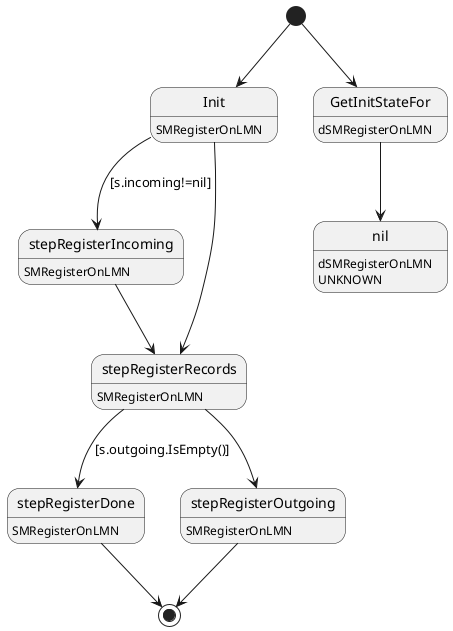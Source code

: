 @startuml
state "Init" as T01_S001
T01_S001 : SMRegisterOnLMN
[*] --> T01_S001
T01_S001 --> T01_S002 : [s.incoming!=nil]
T01_S001 --> T01_S003
state "stepRegisterDone" as T01_S005
T01_S005 : SMRegisterOnLMN
T01_S005 --> [*]
state "stepRegisterIncoming" as T01_S002
T01_S002 : SMRegisterOnLMN
T01_S002 --> T01_S003
state "stepRegisterOutgoing" as T01_S004
T01_S004 : SMRegisterOnLMN
T01_S004 --> [*]
state "stepRegisterRecords" as T01_S003
T01_S003 : SMRegisterOnLMN
T01_S003 --> T01_S005 : [s.outgoing.IsEmpty()]
T01_S003 --> T01_S004
state "GetInitStateFor" as T00_S001
T00_S001 : dSMRegisterOnLMN
[*] --> T00_S001
state "nil" as T00_U001
T00_U001 : dSMRegisterOnLMN
T00_U001 : UNKNOWN 
T00_S001 --> T00_U001
@enduml
